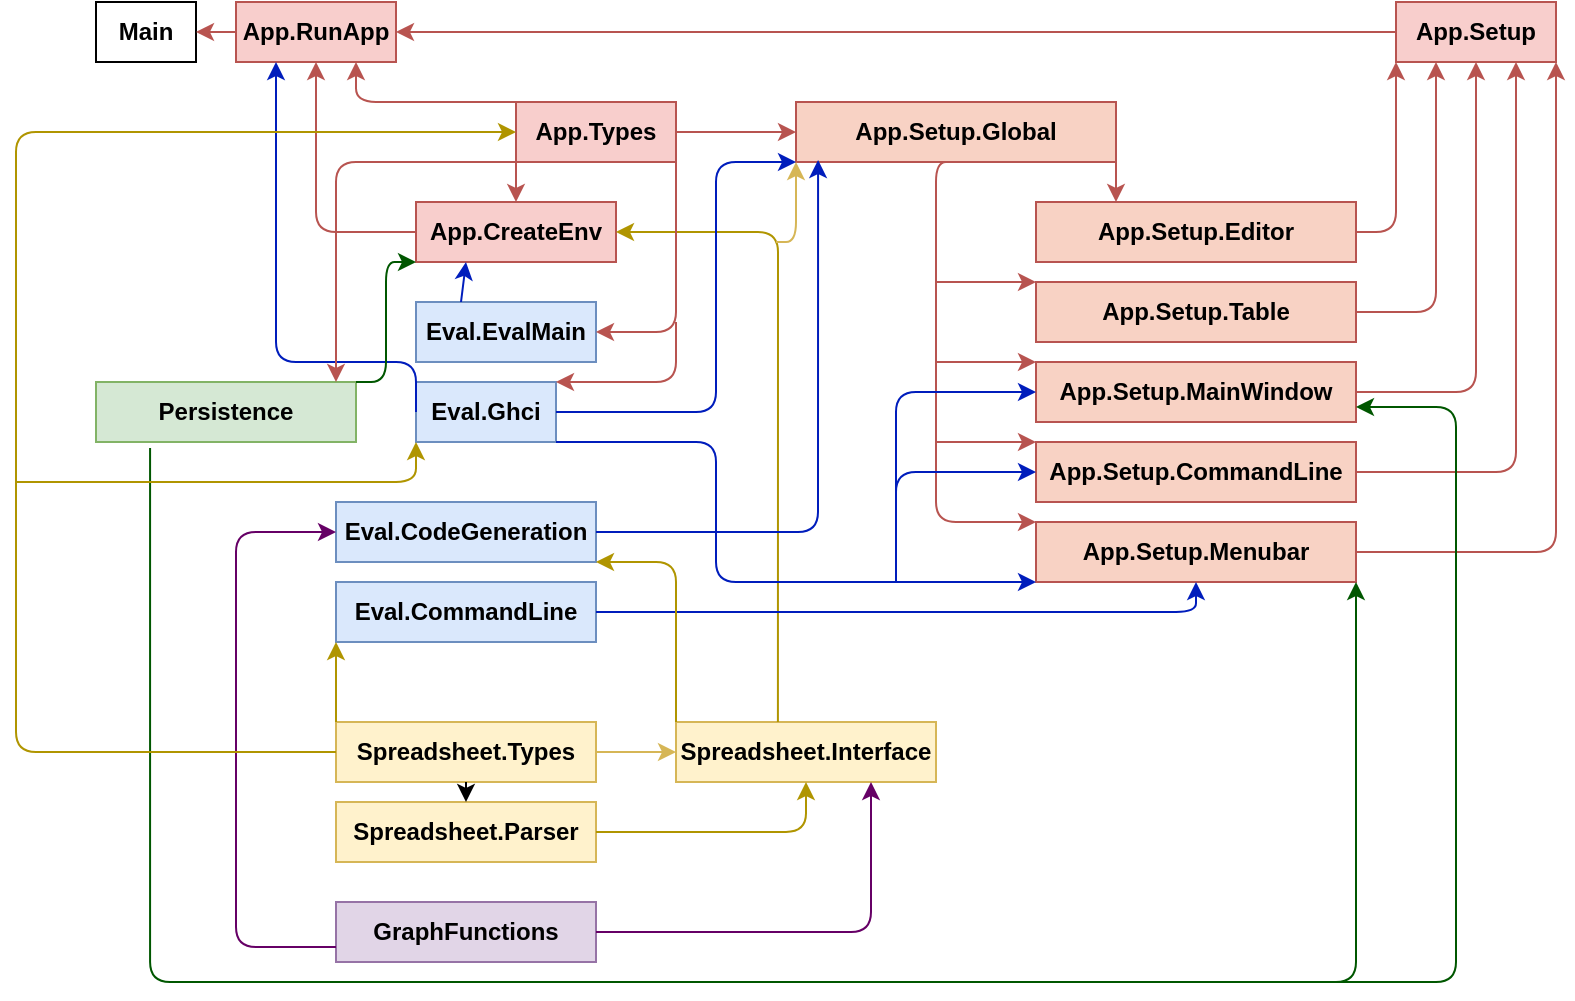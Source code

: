 <mxfile version="14.6.11" type="device"><diagram id="yAPnJZCO8MEiEJOXNuXo" name="Page-1"><mxGraphModel dx="1422" dy="775" grid="1" gridSize="10" guides="1" tooltips="1" connect="1" arrows="1" fold="1" page="1" pageScale="1" pageWidth="850" pageHeight="1100" math="0" shadow="0"><root><mxCell id="0"/><mxCell id="1" parent="0"/><mxCell id="E9-ToY-cf3VL_BMC9DTF-4" value="Main" style="rounded=0;whiteSpace=wrap;html=1;fontStyle=1;" parent="1" vertex="1"><mxGeometry x="80" y="40" width="50" height="30" as="geometry"/></mxCell><mxCell id="E9-ToY-cf3VL_BMC9DTF-5" value="App.CreateEnv" style="rounded=0;whiteSpace=wrap;html=1;fontStyle=1;fillColor=#f8cecc;strokeColor=#b85450;" parent="1" vertex="1"><mxGeometry x="240" y="140" width="100" height="30" as="geometry"/></mxCell><mxCell id="E9-ToY-cf3VL_BMC9DTF-6" value="&lt;div&gt;App.RunApp&lt;/div&gt;" style="rounded=0;whiteSpace=wrap;html=1;fontStyle=1;fillColor=#f8cecc;strokeColor=#b85450;" parent="1" vertex="1"><mxGeometry x="150" y="40" width="80" height="30" as="geometry"/></mxCell><mxCell id="E9-ToY-cf3VL_BMC9DTF-7" value="&lt;div&gt;App.Types&lt;/div&gt;" style="rounded=0;whiteSpace=wrap;html=1;fontStyle=1;fillColor=#f8cecc;strokeColor=#b85450;" parent="1" vertex="1"><mxGeometry x="290" y="90" width="80" height="30" as="geometry"/></mxCell><mxCell id="E9-ToY-cf3VL_BMC9DTF-8" value="&lt;div&gt;App.Setup&lt;/div&gt;" style="rounded=0;whiteSpace=wrap;html=1;fontStyle=1;fillColor=#f8cecc;strokeColor=#b85450;" parent="1" vertex="1"><mxGeometry x="730" y="40" width="80" height="30" as="geometry"/></mxCell><mxCell id="E9-ToY-cf3VL_BMC9DTF-9" value="&lt;div&gt;App.Setup.Global&lt;/div&gt;" style="rounded=0;whiteSpace=wrap;html=1;fontStyle=1;strokeColor=#b85450;fillColor=#F8D2C4;" parent="1" vertex="1"><mxGeometry x="430" y="90" width="160" height="30" as="geometry"/></mxCell><mxCell id="E9-ToY-cf3VL_BMC9DTF-10" value="&lt;div&gt;App.Setup.Table&lt;/div&gt;" style="rounded=0;whiteSpace=wrap;html=1;fontStyle=1;fillColor=#F8D2C4;strokeColor=#B85450;" parent="1" vertex="1"><mxGeometry x="550" y="180" width="160" height="30" as="geometry"/></mxCell><mxCell id="E9-ToY-cf3VL_BMC9DTF-11" value="&lt;div&gt;App.Setup.Editor&lt;/div&gt;" style="rounded=0;whiteSpace=wrap;html=1;fontStyle=1;fillColor=#F8D2C4;strokeColor=#B85450;" parent="1" vertex="1"><mxGeometry x="550" y="140" width="160" height="30" as="geometry"/></mxCell><mxCell id="E9-ToY-cf3VL_BMC9DTF-12" value="&lt;div&gt;App.Setup.CommandLine&lt;/div&gt;" style="rounded=0;whiteSpace=wrap;html=1;fontStyle=1;fillColor=#F8D2C4;strokeColor=#B85450;" parent="1" vertex="1"><mxGeometry x="550" y="260" width="160" height="30" as="geometry"/></mxCell><mxCell id="E9-ToY-cf3VL_BMC9DTF-13" value="&lt;div&gt;App.Setup.Menubar&lt;/div&gt;" style="rounded=0;whiteSpace=wrap;html=1;fontStyle=1;fillColor=#F8D2C4;strokeColor=#B85450;" parent="1" vertex="1"><mxGeometry x="550" y="300" width="160" height="30" as="geometry"/></mxCell><mxCell id="E9-ToY-cf3VL_BMC9DTF-15" value="Eval.Ghci" style="rounded=0;whiteSpace=wrap;html=1;fontStyle=1;fillColor=#dae8fc;strokeColor=#6c8ebf;" parent="1" vertex="1"><mxGeometry x="240" y="230" width="70" height="30" as="geometry"/></mxCell><mxCell id="E9-ToY-cf3VL_BMC9DTF-16" value="Eval.EvalMain" style="rounded=0;whiteSpace=wrap;html=1;fontStyle=1;fillColor=#dae8fc;strokeColor=#6c8ebf;" parent="1" vertex="1"><mxGeometry x="240" y="190" width="90" height="30" as="geometry"/></mxCell><mxCell id="E9-ToY-cf3VL_BMC9DTF-17" value="&lt;div&gt;Eval.CommandLine&lt;/div&gt;" style="rounded=0;whiteSpace=wrap;html=1;fontStyle=1;fillColor=#dae8fc;strokeColor=#6c8ebf;" parent="1" vertex="1"><mxGeometry x="200" y="330" width="130" height="30" as="geometry"/></mxCell><mxCell id="E9-ToY-cf3VL_BMC9DTF-18" value="&lt;div&gt;Eval.CodeGeneration&lt;/div&gt;" style="rounded=0;whiteSpace=wrap;html=1;fontStyle=1;fillColor=#dae8fc;strokeColor=#6c8ebf;" parent="1" vertex="1"><mxGeometry x="200" y="290" width="130" height="30" as="geometry"/></mxCell><mxCell id="E9-ToY-cf3VL_BMC9DTF-19" value="&lt;div&gt;Spreadsheet.Types&lt;/div&gt;" style="rounded=0;whiteSpace=wrap;html=1;fontStyle=1;fillColor=#fff2cc;strokeColor=#d6b656;" parent="1" vertex="1"><mxGeometry x="200" y="400" width="130" height="30" as="geometry"/></mxCell><mxCell id="E9-ToY-cf3VL_BMC9DTF-20" value="&lt;div&gt;Spreadsheet.Parser&lt;/div&gt;" style="rounded=0;whiteSpace=wrap;html=1;fontStyle=1;fillColor=#fff2cc;strokeColor=#d6b656;" parent="1" vertex="1"><mxGeometry x="200" y="440" width="130" height="30" as="geometry"/></mxCell><mxCell id="E9-ToY-cf3VL_BMC9DTF-21" value="&lt;div&gt;Spreadsheet.Interface&lt;/div&gt;" style="rounded=0;whiteSpace=wrap;html=1;fontStyle=1;fillColor=#fff2cc;strokeColor=#d6b656;" parent="1" vertex="1"><mxGeometry x="370" y="400" width="130" height="30" as="geometry"/></mxCell><mxCell id="E9-ToY-cf3VL_BMC9DTF-22" value="Persistence" style="rounded=0;whiteSpace=wrap;html=1;fontStyle=1;fillColor=#d5e8d4;strokeColor=#82b366;" parent="1" vertex="1"><mxGeometry x="80" y="230" width="130" height="30" as="geometry"/></mxCell><mxCell id="E9-ToY-cf3VL_BMC9DTF-23" value="GraphFunctions" style="rounded=0;whiteSpace=wrap;html=1;fontStyle=1;fillColor=#e1d5e7;strokeColor=#9673a6;" parent="1" vertex="1"><mxGeometry x="200" y="490" width="130" height="30" as="geometry"/></mxCell><mxCell id="E9-ToY-cf3VL_BMC9DTF-24" value="" style="endArrow=classic;html=1;entryX=1;entryY=0.5;entryDx=0;entryDy=0;exitX=0;exitY=0.5;exitDx=0;exitDy=0;fillColor=#f8cecc;strokeColor=#b85450;" parent="1" source="E9-ToY-cf3VL_BMC9DTF-6" target="E9-ToY-cf3VL_BMC9DTF-4" edge="1"><mxGeometry width="50" height="50" relative="1" as="geometry"><mxPoint x="400" y="420" as="sourcePoint"/><mxPoint x="450" y="370" as="targetPoint"/></mxGeometry></mxCell><mxCell id="E9-ToY-cf3VL_BMC9DTF-27" value="" style="edgeStyle=segmentEdgeStyle;endArrow=classic;html=1;exitX=0;exitY=0;exitDx=0;exitDy=0;entryX=0.75;entryY=1;entryDx=0;entryDy=0;fillColor=#f8cecc;strokeColor=#b85450;" parent="1" source="E9-ToY-cf3VL_BMC9DTF-7" target="E9-ToY-cf3VL_BMC9DTF-6" edge="1"><mxGeometry width="50" height="50" relative="1" as="geometry"><mxPoint x="370" y="90" as="sourcePoint"/><mxPoint x="420" y="40" as="targetPoint"/></mxGeometry></mxCell><mxCell id="E9-ToY-cf3VL_BMC9DTF-28" value="" style="endArrow=classic;html=1;entryX=1;entryY=0.5;entryDx=0;entryDy=0;exitX=0;exitY=0.5;exitDx=0;exitDy=0;fillColor=#f8cecc;strokeColor=#b85450;" parent="1" source="E9-ToY-cf3VL_BMC9DTF-8" target="E9-ToY-cf3VL_BMC9DTF-6" edge="1"><mxGeometry width="50" height="50" relative="1" as="geometry"><mxPoint x="400" y="420" as="sourcePoint"/><mxPoint x="450" y="370" as="targetPoint"/></mxGeometry></mxCell><mxCell id="E9-ToY-cf3VL_BMC9DTF-30" value="" style="edgeStyle=segmentEdgeStyle;endArrow=classic;html=1;entryX=0.5;entryY=1;entryDx=0;entryDy=0;exitX=0;exitY=0.5;exitDx=0;exitDy=0;fillColor=#f8cecc;strokeColor=#b85450;" parent="1" source="E9-ToY-cf3VL_BMC9DTF-5" target="E9-ToY-cf3VL_BMC9DTF-6" edge="1"><mxGeometry width="50" height="50" relative="1" as="geometry"><mxPoint x="400" y="420" as="sourcePoint"/><mxPoint x="450" y="370" as="targetPoint"/></mxGeometry></mxCell><mxCell id="E9-ToY-cf3VL_BMC9DTF-31" value="" style="edgeStyle=segmentEdgeStyle;endArrow=classic;html=1;entryX=0.25;entryY=1;entryDx=0;entryDy=0;exitX=0;exitY=0.5;exitDx=0;exitDy=0;fillColor=#0050ef;strokeColor=#001DBC;" parent="1" source="E9-ToY-cf3VL_BMC9DTF-15" target="E9-ToY-cf3VL_BMC9DTF-6" edge="1"><mxGeometry width="50" height="50" relative="1" as="geometry"><mxPoint x="400" y="420" as="sourcePoint"/><mxPoint x="450" y="370" as="targetPoint"/><Array as="points"><mxPoint x="240" y="220"/><mxPoint x="170" y="220"/></Array></mxGeometry></mxCell><mxCell id="E9-ToY-cf3VL_BMC9DTF-32" value="" style="endArrow=classic;html=1;exitX=0;exitY=1;exitDx=0;exitDy=0;fillColor=#f8cecc;strokeColor=#b85450;" parent="1" source="E9-ToY-cf3VL_BMC9DTF-7" target="E9-ToY-cf3VL_BMC9DTF-5" edge="1"><mxGeometry width="50" height="50" relative="1" as="geometry"><mxPoint x="400" y="420" as="sourcePoint"/><mxPoint x="450" y="370" as="targetPoint"/></mxGeometry></mxCell><mxCell id="E9-ToY-cf3VL_BMC9DTF-34" value="" style="edgeStyle=elbowEdgeStyle;elbow=horizontal;endArrow=classic;html=1;entryX=0;entryY=1;entryDx=0;entryDy=0;exitX=1;exitY=0;exitDx=0;exitDy=0;fillColor=#008a00;strokeColor=#005700;" parent="1" source="E9-ToY-cf3VL_BMC9DTF-22" target="E9-ToY-cf3VL_BMC9DTF-5" edge="1"><mxGeometry width="50" height="50" relative="1" as="geometry"><mxPoint x="400" y="420" as="sourcePoint"/><mxPoint x="450" y="370" as="targetPoint"/></mxGeometry></mxCell><mxCell id="E9-ToY-cf3VL_BMC9DTF-36" value="" style="edgeStyle=segmentEdgeStyle;endArrow=classic;html=1;entryX=1;entryY=0.5;entryDx=0;entryDy=0;exitX=0.392;exitY=0;exitDx=0;exitDy=0;exitPerimeter=0;fillColor=#e3c800;strokeColor=#B09500;" parent="1" source="E9-ToY-cf3VL_BMC9DTF-21" target="E9-ToY-cf3VL_BMC9DTF-5" edge="1"><mxGeometry width="50" height="50" relative="1" as="geometry"><mxPoint x="400" y="230" as="sourcePoint"/><mxPoint x="450" y="180" as="targetPoint"/><Array as="points"><mxPoint x="421" y="155"/></Array></mxGeometry></mxCell><mxCell id="E9-ToY-cf3VL_BMC9DTF-38" value="" style="endArrow=classic;html=1;entryX=0;entryY=0.5;entryDx=0;entryDy=0;exitX=1;exitY=0.5;exitDx=0;exitDy=0;fillColor=#f8cecc;strokeColor=#b85450;" parent="1" source="E9-ToY-cf3VL_BMC9DTF-7" target="E9-ToY-cf3VL_BMC9DTF-9" edge="1"><mxGeometry width="50" height="50" relative="1" as="geometry"><mxPoint x="400" y="420" as="sourcePoint"/><mxPoint x="450" y="370" as="targetPoint"/></mxGeometry></mxCell><mxCell id="E9-ToY-cf3VL_BMC9DTF-40" value="" style="edgeStyle=segmentEdgeStyle;endArrow=classic;html=1;entryX=0.75;entryY=1;entryDx=0;entryDy=0;exitX=1;exitY=0.5;exitDx=0;exitDy=0;fillColor=#f8cecc;strokeColor=#b85450;" parent="1" source="E9-ToY-cf3VL_BMC9DTF-12" target="E9-ToY-cf3VL_BMC9DTF-8" edge="1"><mxGeometry width="50" height="50" relative="1" as="geometry"><mxPoint x="400" y="420" as="sourcePoint"/><mxPoint x="450" y="370" as="targetPoint"/></mxGeometry></mxCell><mxCell id="E9-ToY-cf3VL_BMC9DTF-41" value="" style="edgeStyle=segmentEdgeStyle;endArrow=classic;html=1;entryX=0;entryY=1;entryDx=0;entryDy=0;exitX=1;exitY=0.5;exitDx=0;exitDy=0;fillColor=#f8cecc;strokeColor=#b85450;" parent="1" source="E9-ToY-cf3VL_BMC9DTF-11" target="E9-ToY-cf3VL_BMC9DTF-8" edge="1"><mxGeometry width="50" height="50" relative="1" as="geometry"><mxPoint x="400" y="420" as="sourcePoint"/><mxPoint x="450" y="370" as="targetPoint"/></mxGeometry></mxCell><mxCell id="E9-ToY-cf3VL_BMC9DTF-42" value="" style="edgeStyle=segmentEdgeStyle;endArrow=classic;html=1;entryX=0.25;entryY=1;entryDx=0;entryDy=0;exitX=1;exitY=0.5;exitDx=0;exitDy=0;fillColor=#f8cecc;strokeColor=#b85450;" parent="1" source="E9-ToY-cf3VL_BMC9DTF-10" target="E9-ToY-cf3VL_BMC9DTF-8" edge="1"><mxGeometry width="50" height="50" relative="1" as="geometry"><mxPoint x="700" y="350" as="sourcePoint"/><mxPoint x="750" y="300" as="targetPoint"/></mxGeometry></mxCell><mxCell id="E9-ToY-cf3VL_BMC9DTF-43" value="" style="edgeStyle=segmentEdgeStyle;endArrow=classic;html=1;exitX=1;exitY=0.5;exitDx=0;exitDy=0;entryX=1;entryY=1;entryDx=0;entryDy=0;fillColor=#f8cecc;strokeColor=#b85450;" parent="1" source="E9-ToY-cf3VL_BMC9DTF-13" target="E9-ToY-cf3VL_BMC9DTF-8" edge="1"><mxGeometry width="50" height="50" relative="1" as="geometry"><mxPoint x="720" y="390" as="sourcePoint"/><mxPoint x="770" y="340" as="targetPoint"/></mxGeometry></mxCell><mxCell id="E9-ToY-cf3VL_BMC9DTF-44" value="" style="endArrow=classic;html=1;exitX=1;exitY=1;exitDx=0;exitDy=0;fillColor=#f8cecc;strokeColor=#b85450;" parent="1" source="E9-ToY-cf3VL_BMC9DTF-9" edge="1"><mxGeometry width="50" height="50" relative="1" as="geometry"><mxPoint x="400" y="420" as="sourcePoint"/><mxPoint x="590" y="140" as="targetPoint"/></mxGeometry></mxCell><mxCell id="E9-ToY-cf3VL_BMC9DTF-48" value="" style="edgeStyle=elbowEdgeStyle;elbow=horizontal;endArrow=classic;html=1;entryX=0;entryY=1;entryDx=0;entryDy=0;fillColor=#0050ef;strokeColor=#001DBC;" parent="1" source="E9-ToY-cf3VL_BMC9DTF-15" target="E9-ToY-cf3VL_BMC9DTF-9" edge="1"><mxGeometry width="50" height="50" relative="1" as="geometry"><mxPoint x="400" y="420" as="sourcePoint"/><mxPoint x="450" y="370" as="targetPoint"/><Array as="points"><mxPoint x="390" y="160"/></Array></mxGeometry></mxCell><mxCell id="E9-ToY-cf3VL_BMC9DTF-49" value="" style="endArrow=classic;html=1;entryX=0.25;entryY=1;entryDx=0;entryDy=0;exitX=0.25;exitY=0;exitDx=0;exitDy=0;fillColor=#0050ef;strokeColor=#001DBC;" parent="1" source="E9-ToY-cf3VL_BMC9DTF-16" target="E9-ToY-cf3VL_BMC9DTF-5" edge="1"><mxGeometry width="50" height="50" relative="1" as="geometry"><mxPoint x="190" y="330" as="sourcePoint"/><mxPoint x="240" y="280" as="targetPoint"/></mxGeometry></mxCell><mxCell id="E9-ToY-cf3VL_BMC9DTF-50" value="" style="edgeStyle=segmentEdgeStyle;endArrow=classic;html=1;exitX=1;exitY=0.5;exitDx=0;exitDy=0;entryX=0.069;entryY=0.967;entryDx=0;entryDy=0;entryPerimeter=0;fillColor=#0050ef;strokeColor=#001DBC;" parent="1" source="E9-ToY-cf3VL_BMC9DTF-18" target="E9-ToY-cf3VL_BMC9DTF-9" edge="1"><mxGeometry width="50" height="50" relative="1" as="geometry"><mxPoint x="400" y="310" as="sourcePoint"/><mxPoint x="450" y="260" as="targetPoint"/></mxGeometry></mxCell><mxCell id="E9-ToY-cf3VL_BMC9DTF-52" value="" style="endArrow=classic;html=1;exitX=0.5;exitY=1;exitDx=0;exitDy=0;" parent="1" source="E9-ToY-cf3VL_BMC9DTF-19" edge="1"><mxGeometry width="50" height="50" relative="1" as="geometry"><mxPoint x="400" y="420" as="sourcePoint"/><mxPoint x="265" y="440" as="targetPoint"/></mxGeometry></mxCell><mxCell id="E9-ToY-cf3VL_BMC9DTF-53" value="" style="edgeStyle=segmentEdgeStyle;endArrow=classic;html=1;exitX=1;exitY=0.5;exitDx=0;exitDy=0;fillColor=#fff2cc;strokeColor=#d6b656;" parent="1" source="E9-ToY-cf3VL_BMC9DTF-19" edge="1"><mxGeometry width="50" height="50" relative="1" as="geometry"><mxPoint x="400" y="420" as="sourcePoint"/><mxPoint x="370" y="415" as="targetPoint"/></mxGeometry></mxCell><mxCell id="E9-ToY-cf3VL_BMC9DTF-57" value="" style="edgeStyle=elbowEdgeStyle;elbow=vertical;endArrow=classic;html=1;entryX=1;entryY=1;entryDx=0;entryDy=0;exitX=0.208;exitY=1.1;exitDx=0;exitDy=0;exitPerimeter=0;fillColor=#008a00;strokeColor=#005700;" parent="1" source="E9-ToY-cf3VL_BMC9DTF-22" target="E9-ToY-cf3VL_BMC9DTF-13" edge="1"><mxGeometry width="50" height="50" relative="1" as="geometry"><mxPoint x="400" y="420" as="sourcePoint"/><mxPoint x="450" y="370" as="targetPoint"/><Array as="points"><mxPoint x="410" y="530"/></Array></mxGeometry></mxCell><mxCell id="E9-ToY-cf3VL_BMC9DTF-58" value="" style="edgeStyle=segmentEdgeStyle;endArrow=classic;html=1;entryX=0;entryY=1;entryDx=0;entryDy=0;exitX=1;exitY=1;exitDx=0;exitDy=0;fillColor=#0050ef;strokeColor=#001DBC;" parent="1" source="E9-ToY-cf3VL_BMC9DTF-15" target="E9-ToY-cf3VL_BMC9DTF-13" edge="1"><mxGeometry width="50" height="50" relative="1" as="geometry"><mxPoint x="320" y="230" as="sourcePoint"/><mxPoint x="630" y="400" as="targetPoint"/><Array as="points"><mxPoint x="390" y="260"/><mxPoint x="390" y="330"/></Array></mxGeometry></mxCell><mxCell id="E9-ToY-cf3VL_BMC9DTF-60" value="" style="edgeStyle=segmentEdgeStyle;endArrow=classic;html=1;exitX=1;exitY=0.5;exitDx=0;exitDy=0;entryX=0.5;entryY=1;entryDx=0;entryDy=0;fillColor=#0050ef;strokeColor=#001DBC;" parent="1" source="E9-ToY-cf3VL_BMC9DTF-17" target="E9-ToY-cf3VL_BMC9DTF-13" edge="1"><mxGeometry width="50" height="50" relative="1" as="geometry"><mxPoint x="400" y="330" as="sourcePoint"/><mxPoint x="450" y="280" as="targetPoint"/></mxGeometry></mxCell><mxCell id="E9-ToY-cf3VL_BMC9DTF-62" value="" style="edgeStyle=elbowEdgeStyle;elbow=horizontal;endArrow=classic;html=1;entryX=0;entryY=0.5;entryDx=0;entryDy=0;exitX=0;exitY=0.75;exitDx=0;exitDy=0;strokeColor=#660066;" parent="1" source="E9-ToY-cf3VL_BMC9DTF-23" target="E9-ToY-cf3VL_BMC9DTF-18" edge="1"><mxGeometry width="50" height="50" relative="1" as="geometry"><mxPoint x="400" y="340" as="sourcePoint"/><mxPoint x="450" y="290" as="targetPoint"/><Array as="points"><mxPoint x="150" y="400"/></Array></mxGeometry></mxCell><mxCell id="E9-ToY-cf3VL_BMC9DTF-65" value="" style="edgeStyle=segmentEdgeStyle;endArrow=classic;html=1;exitX=0;exitY=0;exitDx=0;exitDy=0;entryX=1;entryY=1;entryDx=0;entryDy=0;fillColor=#e3c800;strokeColor=#B09500;" parent="1" source="E9-ToY-cf3VL_BMC9DTF-21" target="E9-ToY-cf3VL_BMC9DTF-18" edge="1"><mxGeometry width="50" height="50" relative="1" as="geometry"><mxPoint x="400" y="340" as="sourcePoint"/><mxPoint x="450" y="290" as="targetPoint"/><Array as="points"><mxPoint x="370" y="320"/></Array></mxGeometry></mxCell><mxCell id="E9-ToY-cf3VL_BMC9DTF-66" value="" style="edgeStyle=elbowEdgeStyle;elbow=horizontal;endArrow=classic;html=1;exitX=0;exitY=0;exitDx=0;exitDy=0;entryX=0;entryY=1;entryDx=0;entryDy=0;fillColor=#e3c800;strokeColor=#B09500;" parent="1" source="E9-ToY-cf3VL_BMC9DTF-19" target="E9-ToY-cf3VL_BMC9DTF-17" edge="1"><mxGeometry width="50" height="50" relative="1" as="geometry"><mxPoint y="410" as="sourcePoint"/><mxPoint x="50" y="360" as="targetPoint"/><Array as="points"><mxPoint x="200" y="380"/></Array></mxGeometry></mxCell><mxCell id="E9-ToY-cf3VL_BMC9DTF-68" value="" style="edgeStyle=segmentEdgeStyle;endArrow=classic;html=1;exitX=0.5;exitY=1;exitDx=0;exitDy=0;entryX=0;entryY=0;entryDx=0;entryDy=0;strokeColor=#b85450;fillColor=#f8cecc;" parent="1" source="E9-ToY-cf3VL_BMC9DTF-9" target="E9-ToY-cf3VL_BMC9DTF-13" edge="1"><mxGeometry width="50" height="50" relative="1" as="geometry"><mxPoint x="400" y="290" as="sourcePoint"/><mxPoint x="450" y="240" as="targetPoint"/><Array as="points"><mxPoint x="500" y="120"/><mxPoint x="500" y="300"/></Array></mxGeometry></mxCell><mxCell id="E9-ToY-cf3VL_BMC9DTF-69" value="" style="endArrow=classic;html=1;entryX=0;entryY=0;entryDx=0;entryDy=0;fillColor=#f8cecc;strokeColor=#b85450;" parent="1" target="E9-ToY-cf3VL_BMC9DTF-12" edge="1"><mxGeometry width="50" height="50" relative="1" as="geometry"><mxPoint x="500" y="260" as="sourcePoint"/><mxPoint x="450" y="240" as="targetPoint"/></mxGeometry></mxCell><mxCell id="E9-ToY-cf3VL_BMC9DTF-70" value="" style="endArrow=classic;html=1;entryX=0;entryY=0;entryDx=0;entryDy=0;fillColor=#f8cecc;strokeColor=#b85450;" parent="1" target="E9-ToY-cf3VL_BMC9DTF-10" edge="1"><mxGeometry width="50" height="50" relative="1" as="geometry"><mxPoint x="500" y="180" as="sourcePoint"/><mxPoint x="450" y="240" as="targetPoint"/></mxGeometry></mxCell><mxCell id="E9-ToY-cf3VL_BMC9DTF-75" value="" style="edgeStyle=segmentEdgeStyle;endArrow=classic;html=1;entryX=0;entryY=0.5;entryDx=0;entryDy=0;fillColor=#0050ef;strokeColor=#001DBC;" parent="1" target="E9-ToY-cf3VL_BMC9DTF-12" edge="1"><mxGeometry width="50" height="50" relative="1" as="geometry"><mxPoint x="480" y="330" as="sourcePoint"/><mxPoint x="450" y="240" as="targetPoint"/><Array as="points"><mxPoint x="480" y="275"/></Array></mxGeometry></mxCell><mxCell id="E9-ToY-cf3VL_BMC9DTF-76" value="" style="edgeStyle=segmentEdgeStyle;endArrow=classic;html=1;entryX=0;entryY=1;entryDx=0;entryDy=0;fillColor=#fff2cc;strokeColor=#d6b656;" parent="1" target="E9-ToY-cf3VL_BMC9DTF-9" edge="1"><mxGeometry width="50" height="50" relative="1" as="geometry"><mxPoint x="420" y="160" as="sourcePoint"/><mxPoint x="450" y="240" as="targetPoint"/></mxGeometry></mxCell><mxCell id="E9-ToY-cf3VL_BMC9DTF-77" value="" style="edgeStyle=segmentEdgeStyle;endArrow=classic;html=1;entryX=0.5;entryY=1;entryDx=0;entryDy=0;exitX=1;exitY=0.5;exitDx=0;exitDy=0;fillColor=#e3c800;strokeColor=#B09500;" parent="1" source="E9-ToY-cf3VL_BMC9DTF-20" target="E9-ToY-cf3VL_BMC9DTF-21" edge="1"><mxGeometry width="50" height="50" relative="1" as="geometry"><mxPoint x="400" y="290" as="sourcePoint"/><mxPoint x="450" y="240" as="targetPoint"/></mxGeometry></mxCell><mxCell id="E9-ToY-cf3VL_BMC9DTF-78" value="" style="edgeStyle=segmentEdgeStyle;endArrow=classic;html=1;exitX=0;exitY=0.5;exitDx=0;exitDy=0;entryX=0;entryY=0.5;entryDx=0;entryDy=0;fillColor=#e3c800;strokeColor=#B09500;" parent="1" source="E9-ToY-cf3VL_BMC9DTF-19" target="E9-ToY-cf3VL_BMC9DTF-7" edge="1"><mxGeometry width="50" height="50" relative="1" as="geometry"><mxPoint x="400" y="290" as="sourcePoint"/><mxPoint x="40" y="100" as="targetPoint"/><Array as="points"><mxPoint x="40" y="415"/><mxPoint x="40" y="105"/></Array></mxGeometry></mxCell><mxCell id="E9-ToY-cf3VL_BMC9DTF-79" value="" style="edgeStyle=segmentEdgeStyle;endArrow=classic;html=1;entryX=1;entryY=0.5;entryDx=0;entryDy=0;exitX=1;exitY=1;exitDx=0;exitDy=0;fillColor=#f8cecc;strokeColor=#b85450;" parent="1" source="E9-ToY-cf3VL_BMC9DTF-7" target="E9-ToY-cf3VL_BMC9DTF-16" edge="1"><mxGeometry width="50" height="50" relative="1" as="geometry"><mxPoint x="360" y="220" as="sourcePoint"/><mxPoint x="410" y="170" as="targetPoint"/><Array as="points"><mxPoint x="370" y="205"/></Array></mxGeometry></mxCell><mxCell id="E9-ToY-cf3VL_BMC9DTF-80" value="" style="edgeStyle=segmentEdgeStyle;endArrow=classic;html=1;entryX=1;entryY=0;entryDx=0;entryDy=0;fillColor=#f8cecc;strokeColor=#b85450;" parent="1" target="E9-ToY-cf3VL_BMC9DTF-15" edge="1"><mxGeometry width="50" height="50" relative="1" as="geometry"><mxPoint x="370" y="200" as="sourcePoint"/><mxPoint x="450" y="240" as="targetPoint"/><Array as="points"><mxPoint x="370" y="230"/></Array></mxGeometry></mxCell><mxCell id="E9-ToY-cf3VL_BMC9DTF-81" value="" style="edgeStyle=segmentEdgeStyle;endArrow=classic;html=1;entryX=0;entryY=1;entryDx=0;entryDy=0;fillColor=#e3c800;strokeColor=#B09500;" parent="1" target="E9-ToY-cf3VL_BMC9DTF-15" edge="1"><mxGeometry width="50" height="50" relative="1" as="geometry"><mxPoint x="40" y="280" as="sourcePoint"/><mxPoint x="450" y="240" as="targetPoint"/><Array as="points"><mxPoint x="40" y="280"/><mxPoint x="240" y="280"/></Array></mxGeometry></mxCell><mxCell id="E9-ToY-cf3VL_BMC9DTF-82" value="" style="edgeStyle=segmentEdgeStyle;endArrow=classic;html=1;entryX=0.75;entryY=1;entryDx=0;entryDy=0;exitX=1;exitY=0.5;exitDx=0;exitDy=0;strokeColor=#660066;" parent="1" source="E9-ToY-cf3VL_BMC9DTF-23" target="E9-ToY-cf3VL_BMC9DTF-21" edge="1"><mxGeometry width="50" height="50" relative="1" as="geometry"><mxPoint x="400" y="290" as="sourcePoint"/><mxPoint x="450" y="240" as="targetPoint"/></mxGeometry></mxCell><mxCell id="tqm3uAX8Mmf3gYkw4xff-1" value="" style="edgeStyle=segmentEdgeStyle;endArrow=classic;html=1;exitX=0;exitY=1;exitDx=0;exitDy=0;fillColor=#f8cecc;strokeColor=#b85450;" parent="1" source="E9-ToY-cf3VL_BMC9DTF-7" edge="1"><mxGeometry width="50" height="50" relative="1" as="geometry"><mxPoint x="210" y="140" as="sourcePoint"/><mxPoint x="200" y="230" as="targetPoint"/><Array as="points"><mxPoint x="200" y="120"/><mxPoint x="200" y="230"/></Array></mxGeometry></mxCell><mxCell id="qqwsAIy4D_uWYPZKZZ9w-1" value="&lt;div&gt;App.Setup.MainWindow&lt;/div&gt;" style="rounded=0;whiteSpace=wrap;html=1;fontStyle=1;fillColor=#F8D2C4;strokeColor=#B85450;" vertex="1" parent="1"><mxGeometry x="550" y="220" width="160" height="30" as="geometry"/></mxCell><mxCell id="qqwsAIy4D_uWYPZKZZ9w-2" value="" style="endArrow=classic;html=1;entryX=0;entryY=0;entryDx=0;entryDy=0;fillColor=#f8cecc;strokeColor=#b85450;" edge="1" parent="1"><mxGeometry width="50" height="50" relative="1" as="geometry"><mxPoint x="500" y="220" as="sourcePoint"/><mxPoint x="550" y="220" as="targetPoint"/></mxGeometry></mxCell><mxCell id="qqwsAIy4D_uWYPZKZZ9w-3" value="" style="edgeStyle=segmentEdgeStyle;endArrow=classic;html=1;entryX=0.5;entryY=1;entryDx=0;entryDy=0;exitX=1;exitY=0.5;exitDx=0;exitDy=0;fillColor=#f8cecc;strokeColor=#b85450;" edge="1" parent="1" source="qqwsAIy4D_uWYPZKZZ9w-1" target="E9-ToY-cf3VL_BMC9DTF-8"><mxGeometry width="50" height="50" relative="1" as="geometry"><mxPoint x="720" y="205" as="sourcePoint"/><mxPoint x="760" y="80" as="targetPoint"/></mxGeometry></mxCell><mxCell id="qqwsAIy4D_uWYPZKZZ9w-5" value="" style="edgeStyle=segmentEdgeStyle;endArrow=classic;html=1;entryX=0;entryY=0.5;entryDx=0;entryDy=0;fillColor=#0050ef;strokeColor=#001DBC;" edge="1" parent="1" target="qqwsAIy4D_uWYPZKZZ9w-1"><mxGeometry width="50" height="50" relative="1" as="geometry"><mxPoint x="480" y="300" as="sourcePoint"/><mxPoint x="450" y="370" as="targetPoint"/><Array as="points"><mxPoint x="480" y="235"/></Array></mxGeometry></mxCell><mxCell id="qqwsAIy4D_uWYPZKZZ9w-6" value="" style="edgeStyle=segmentEdgeStyle;endArrow=classic;html=1;entryX=1;entryY=0.75;entryDx=0;entryDy=0;fillColor=#008a00;strokeColor=#005700;" edge="1" parent="1" target="qqwsAIy4D_uWYPZKZZ9w-1"><mxGeometry width="50" height="50" relative="1" as="geometry"><mxPoint x="700" y="530" as="sourcePoint"/><mxPoint x="450" y="370" as="targetPoint"/><Array as="points"><mxPoint x="760" y="243"/></Array></mxGeometry></mxCell></root></mxGraphModel></diagram></mxfile>